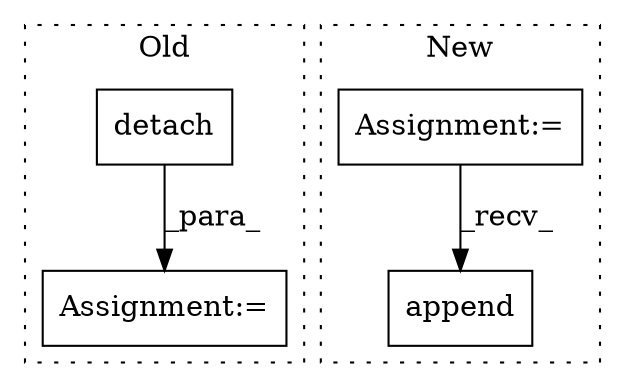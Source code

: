 digraph G {
subgraph cluster0 {
1 [label="detach" a="32" s="2114" l="8" shape="box"];
3 [label="Assignment:=" a="7" s="2095" l="2" shape="box"];
label = "Old";
style="dotted";
}
subgraph cluster1 {
2 [label="append" a="32" s="2018,2026" l="7,1" shape="box"];
4 [label="Assignment:=" a="7" s="1609" l="1" shape="box"];
label = "New";
style="dotted";
}
1 -> 3 [label="_para_"];
4 -> 2 [label="_recv_"];
}